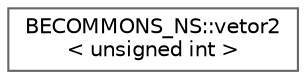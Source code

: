 digraph "Gráfico de Hierarquia de Classes"
{
 // LATEX_PDF_SIZE
  bgcolor="transparent";
  edge [fontname=Helvetica,fontsize=10,labelfontname=Helvetica,labelfontsize=10];
  node [fontname=Helvetica,fontsize=10,shape=box,height=0.2,width=0.4];
  rankdir="LR";
  Node0 [id="Node000000",label="BECOMMONS_NS::vetor2\l\< unsigned int \>",height=0.2,width=0.4,color="grey40", fillcolor="white", style="filled",URL="$structBECOMMONS__NS_1_1vetor2.html",tooltip=" "];
}
